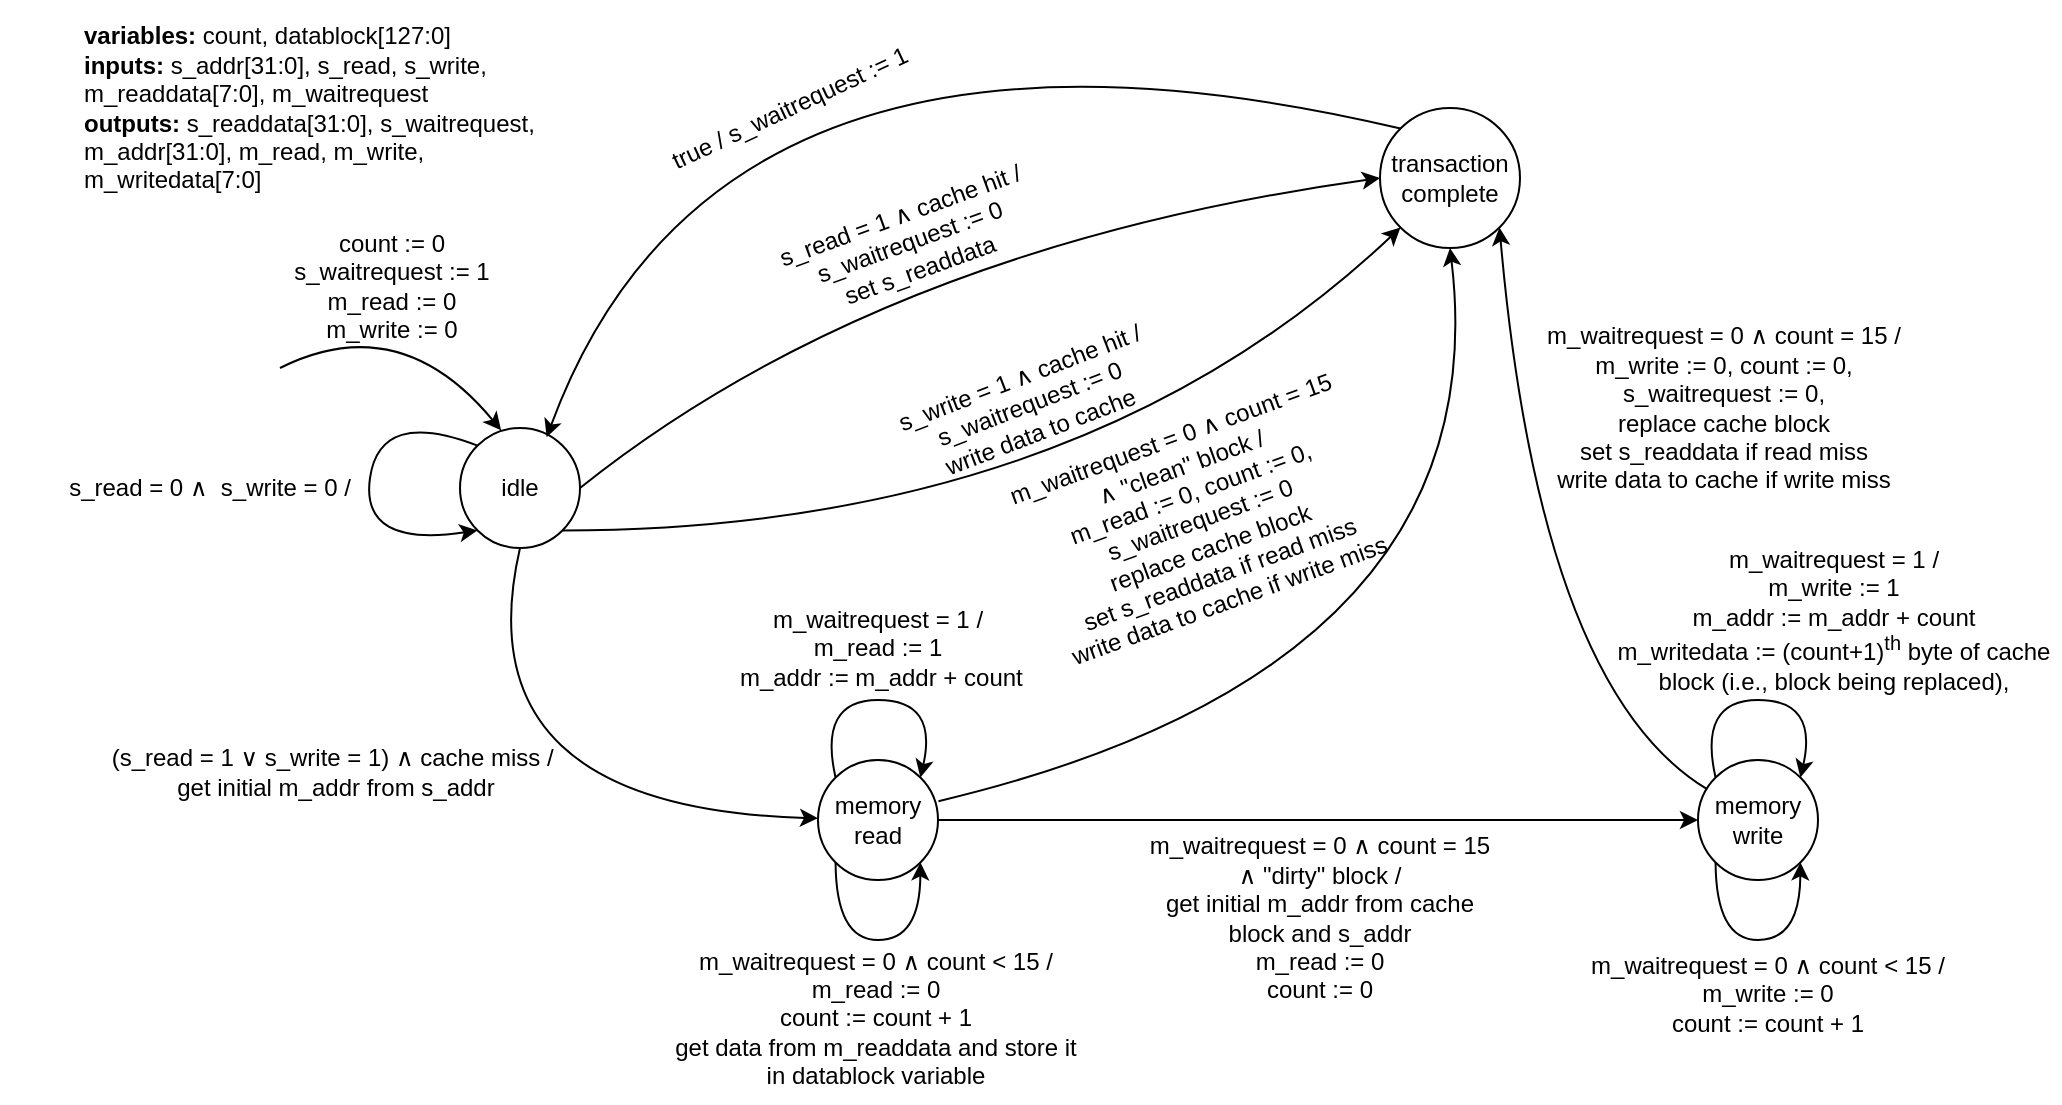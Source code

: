 <mxfile version="14.4.3" type="device"><diagram id="0pm4-nm9t4v6kCVJfS6a" name="Page-1"><mxGraphModel dx="1967" dy="670" grid="1" gridSize="10" guides="1" tooltips="1" connect="1" arrows="1" fold="1" page="1" pageScale="1" pageWidth="850" pageHeight="1100" math="0" shadow="0"><root><mxCell id="0"/><mxCell id="1" parent="0"/><mxCell id="6EuPeBcwdYZGKvglApru-1" value="idle" style="ellipse;whiteSpace=wrap;html=1;aspect=fixed;" parent="1" vertex="1"><mxGeometry x="210" y="220" width="60" height="60" as="geometry"/></mxCell><mxCell id="6EuPeBcwdYZGKvglApru-3" value="s_read = 0 ∧&amp;nbsp;&amp;nbsp;s_write = 0 /" style="text;html=1;strokeColor=none;fillColor=none;align=center;verticalAlign=middle;whiteSpace=wrap;rounded=0;" parent="1" vertex="1"><mxGeometry x="-20" y="240" width="210" height="20" as="geometry"/></mxCell><mxCell id="6EuPeBcwdYZGKvglApru-4" value="transaction complete" style="ellipse;whiteSpace=wrap;html=1;aspect=fixed;" parent="1" vertex="1"><mxGeometry x="670" y="60" width="70" height="70" as="geometry"/></mxCell><mxCell id="6EuPeBcwdYZGKvglApru-5" value="" style="endArrow=classic;html=1;exitX=1;exitY=0.5;exitDx=0;exitDy=0;entryX=0;entryY=0.5;entryDx=0;entryDy=0;curved=1;" parent="1" source="6EuPeBcwdYZGKvglApru-1" target="6EuPeBcwdYZGKvglApru-4" edge="1"><mxGeometry width="50" height="50" relative="1" as="geometry"><mxPoint x="380" y="250" as="sourcePoint"/><mxPoint x="441.265" y="208.62" as="targetPoint"/><Array as="points"><mxPoint x="420" y="130"/></Array></mxGeometry></mxCell><mxCell id="6EuPeBcwdYZGKvglApru-6" value="s_read = 1&amp;nbsp;∧ cache hit /&lt;br&gt;s_waitrequest := 0&lt;br&gt;set s_readdata" style="text;html=1;strokeColor=none;fillColor=none;align=center;verticalAlign=middle;whiteSpace=wrap;rounded=0;rotation=-20;" parent="1" vertex="1"><mxGeometry x="320" y="100" width="230" height="54" as="geometry"/></mxCell><mxCell id="6EuPeBcwdYZGKvglApru-14" value="" style="endArrow=classic;html=1;entryX=0.722;entryY=0.078;entryDx=0;entryDy=0;entryPerimeter=0;exitX=0;exitY=0;exitDx=0;exitDy=0;curved=1;" parent="1" source="6EuPeBcwdYZGKvglApru-4" target="6EuPeBcwdYZGKvglApru-1" edge="1"><mxGeometry width="50" height="50" relative="1" as="geometry"><mxPoint x="660.251" y="150.251" as="sourcePoint"/><mxPoint x="460" y="20" as="targetPoint"/><Array as="points"><mxPoint x="340" y="-10"/></Array></mxGeometry></mxCell><mxCell id="6EuPeBcwdYZGKvglApru-15" value="true / s_waitrequest := 1" style="text;html=1;strokeColor=none;fillColor=none;align=center;verticalAlign=middle;whiteSpace=wrap;rounded=0;rotation=-25;" parent="1" vertex="1"><mxGeometry x="270" y="50" width="210" height="20" as="geometry"/></mxCell><mxCell id="6EuPeBcwdYZGKvglApru-20" value="" style="endArrow=classic;html=1;exitX=1;exitY=1;exitDx=0;exitDy=0;entryX=0;entryY=1;entryDx=0;entryDy=0;curved=1;" parent="1" source="6EuPeBcwdYZGKvglApru-1" target="6EuPeBcwdYZGKvglApru-4" edge="1"><mxGeometry width="50" height="50" relative="1" as="geometry"><mxPoint x="240" y="340" as="sourcePoint"/><mxPoint x="290" y="290" as="targetPoint"/><Array as="points"><mxPoint x="520" y="271"/></Array></mxGeometry></mxCell><mxCell id="6EuPeBcwdYZGKvglApru-21" value="s_write = 1&amp;nbsp;∧ cache hit / &lt;br&gt;s_waitrequest := 0&lt;br&gt;write data to cache" style="text;html=1;strokeColor=none;fillColor=none;align=center;verticalAlign=middle;whiteSpace=wrap;rounded=0;rotation=-21;" parent="1" vertex="1"><mxGeometry x="390" y="188" width="210" height="40" as="geometry"/></mxCell><mxCell id="6EuPeBcwdYZGKvglApru-24" value="" style="endArrow=classic;html=1;exitX=0.5;exitY=1;exitDx=0;exitDy=0;curved=1;" parent="1" source="6EuPeBcwdYZGKvglApru-1" target="Mb-1lX4TM8B_9z9KyPkH-22" edge="1"><mxGeometry width="50" height="50" relative="1" as="geometry"><mxPoint x="320" y="435" as="sourcePoint"/><mxPoint x="347.322" y="337.322" as="targetPoint"/><Array as="points"><mxPoint x="210" y="410"/></Array></mxGeometry></mxCell><mxCell id="6EuPeBcwdYZGKvglApru-25" value="(s_read = 1 ∨ s_write = 1) ∧ cache miss /&amp;nbsp;&lt;br&gt;get initial m_addr from s_addr" style="text;html=1;strokeColor=none;fillColor=none;align=center;verticalAlign=middle;whiteSpace=wrap;rounded=0;rotation=0;" parent="1" vertex="1"><mxGeometry x="33" y="374" width="230" height="36" as="geometry"/></mxCell><mxCell id="6EuPeBcwdYZGKvglApru-39" value="m_waitrequest = 0 ∧ count &amp;lt; 15 /&lt;br&gt;m_read := 0&lt;br&gt;count := count + 1&lt;br&gt;get data from m_readdata and store it in datablock variable" style="text;html=1;strokeColor=none;fillColor=none;align=center;verticalAlign=middle;whiteSpace=wrap;rounded=0;" parent="1" vertex="1"><mxGeometry x="313" y="481.5" width="210" height="67" as="geometry"/></mxCell><mxCell id="6EuPeBcwdYZGKvglApru-41" value="m_waitrequest = 0 ∧ count = 15 ∧ &quot;clean&quot; block /&lt;br&gt;m_read := 0, count := 0,&lt;br&gt;s_waitrequest := 0&lt;br&gt;replace cache block&lt;br&gt;set s_readdata if read miss&lt;br&gt;write data to cache if write miss" style="text;html=1;strokeColor=none;fillColor=none;align=center;verticalAlign=middle;whiteSpace=wrap;rounded=0;rotation=-20;" parent="1" vertex="1"><mxGeometry x="490" y="205.19" width="180" height="120.81" as="geometry"/></mxCell><mxCell id="6EuPeBcwdYZGKvglApru-43" value="m_waitrequest = 1 /&lt;br&gt;m_read := 1&lt;br&gt;&amp;nbsp;m_addr := m_addr + count" style="text;html=1;strokeColor=none;fillColor=none;align=center;verticalAlign=middle;whiteSpace=wrap;rounded=0;" parent="1" vertex="1"><mxGeometry x="314" y="292" width="210" height="76" as="geometry"/></mxCell><mxCell id="Mb-1lX4TM8B_9z9KyPkH-3" value="" style="endArrow=classic;html=1;curved=1;exitX=0;exitY=0;exitDx=0;exitDy=0;entryX=0;entryY=1;entryDx=0;entryDy=0;" parent="1" source="6EuPeBcwdYZGKvglApru-1" target="6EuPeBcwdYZGKvglApru-1" edge="1"><mxGeometry width="50" height="50" relative="1" as="geometry"><mxPoint x="150" y="210" as="sourcePoint"/><mxPoint x="120" y="280" as="targetPoint"/><Array as="points"><mxPoint x="170" y="210"/><mxPoint x="160" y="280"/></Array></mxGeometry></mxCell><mxCell id="Mb-1lX4TM8B_9z9KyPkH-7" value="" style="endArrow=classic;html=1;curved=1;exitX=0;exitY=1;exitDx=0;exitDy=0;entryX=1;entryY=1;entryDx=0;entryDy=0;" parent="1" source="Mb-1lX4TM8B_9z9KyPkH-22" target="Mb-1lX4TM8B_9z9KyPkH-22" edge="1"><mxGeometry width="50" height="50" relative="1" as="geometry"><mxPoint x="436.322" y="378.678" as="sourcePoint"/><mxPoint x="471.678" y="378.678" as="targetPoint"/><Array as="points"><mxPoint x="398" y="476"/><mxPoint x="440" y="476"/></Array></mxGeometry></mxCell><mxCell id="Mb-1lX4TM8B_9z9KyPkH-20" value="" style="endArrow=classic;html=1;entryX=0.343;entryY=0.02;entryDx=0;entryDy=0;curved=1;entryPerimeter=0;" parent="1" target="6EuPeBcwdYZGKvglApru-1" edge="1"><mxGeometry width="50" height="50" relative="1" as="geometry"><mxPoint x="120" y="190" as="sourcePoint"/><mxPoint x="460" y="120" as="targetPoint"/><Array as="points"><mxPoint x="180" y="160"/></Array></mxGeometry></mxCell><mxCell id="Mb-1lX4TM8B_9z9KyPkH-21" value="count := 0&lt;br&gt;&lt;span style=&quot;text-align: left&quot;&gt;s_waitrequest := 1&lt;br&gt;m_read := 0&lt;br&gt;m_write := 0&lt;br&gt;&lt;/span&gt;" style="text;html=1;strokeColor=none;fillColor=none;align=center;verticalAlign=middle;whiteSpace=wrap;rounded=0;" parent="1" vertex="1"><mxGeometry x="71" y="120" width="210" height="57" as="geometry"/></mxCell><mxCell id="Mb-1lX4TM8B_9z9KyPkH-22" value="memory&lt;br&gt;read" style="ellipse;whiteSpace=wrap;html=1;aspect=fixed;" parent="1" vertex="1"><mxGeometry x="389" y="386" width="60" height="60" as="geometry"/></mxCell><mxCell id="Mb-1lX4TM8B_9z9KyPkH-29" style="edgeStyle=orthogonalEdgeStyle;curved=1;orthogonalLoop=1;jettySize=auto;html=1;exitX=0.5;exitY=1;exitDx=0;exitDy=0;" parent="1" source="6EuPeBcwdYZGKvglApru-39" target="6EuPeBcwdYZGKvglApru-39" edge="1"><mxGeometry relative="1" as="geometry"/></mxCell><mxCell id="Mb-1lX4TM8B_9z9KyPkH-30" value="" style="endArrow=classic;html=1;curved=1;exitX=0;exitY=0;exitDx=0;exitDy=0;entryX=1;entryY=0;entryDx=0;entryDy=0;" parent="1" source="Mb-1lX4TM8B_9z9KyPkH-22" target="Mb-1lX4TM8B_9z9KyPkH-22" edge="1"><mxGeometry width="50" height="50" relative="1" as="geometry"><mxPoint x="407.787" y="358.213" as="sourcePoint"/><mxPoint x="450.213" y="358.213" as="targetPoint"/><Array as="points"><mxPoint x="389" y="356"/><mxPoint x="449" y="356"/></Array></mxGeometry></mxCell><mxCell id="Mb-1lX4TM8B_9z9KyPkH-31" value="" style="endArrow=classic;html=1;exitX=1.004;exitY=0.343;exitDx=0;exitDy=0;entryX=0.5;entryY=1;entryDx=0;entryDy=0;curved=1;exitPerimeter=0;" parent="1" source="Mb-1lX4TM8B_9z9KyPkH-22" target="6EuPeBcwdYZGKvglApru-4" edge="1"><mxGeometry width="50" height="50" relative="1" as="geometry"><mxPoint x="520" y="260" as="sourcePoint"/><mxPoint x="760" y="240" as="targetPoint"/><Array as="points"><mxPoint x="730" y="340"/></Array></mxGeometry></mxCell><mxCell id="Mb-1lX4TM8B_9z9KyPkH-36" style="edgeStyle=orthogonalEdgeStyle;curved=1;orthogonalLoop=1;jettySize=auto;html=1;exitX=0.5;exitY=1;exitDx=0;exitDy=0;" parent="1" edge="1"><mxGeometry relative="1" as="geometry"><mxPoint x="406" y="35" as="sourcePoint"/><mxPoint x="406" y="35" as="targetPoint"/></mxGeometry></mxCell><mxCell id="Mb-1lX4TM8B_9z9KyPkH-48" value="" style="endArrow=classic;html=1;entryX=0;entryY=0.5;entryDx=0;entryDy=0;exitX=1;exitY=0.5;exitDx=0;exitDy=0;" parent="1" source="Mb-1lX4TM8B_9z9KyPkH-22" target="Mb-1lX4TM8B_9z9KyPkH-58" edge="1"><mxGeometry width="50" height="50" relative="1" as="geometry"><mxPoint x="510" y="428" as="sourcePoint"/><mxPoint x="720" y="420" as="targetPoint"/></mxGeometry></mxCell><mxCell id="Mb-1lX4TM8B_9z9KyPkH-54" value="m_waitrequest = 0 ∧ count = 15 ∧ &quot;dirty&quot; block /&lt;br&gt;get initial m_addr from cache block and s_addr&lt;br&gt;m_read := 0&lt;br&gt;count := 0" style="text;html=1;strokeColor=none;fillColor=none;align=center;verticalAlign=middle;whiteSpace=wrap;rounded=0;rotation=0;" parent="1" vertex="1"><mxGeometry x="550" y="423" width="180" height="84" as="geometry"/></mxCell><mxCell id="Mb-1lX4TM8B_9z9KyPkH-55" value="m_waitrequest = 0 ∧ count &amp;lt; 15 /&lt;br&gt;m_write := 0&lt;br&gt;count := count + 1" style="text;html=1;strokeColor=none;fillColor=none;align=center;verticalAlign=middle;whiteSpace=wrap;rounded=0;" parent="1" vertex="1"><mxGeometry x="761" y="472.5" width="206" height="60" as="geometry"/></mxCell><mxCell id="Mb-1lX4TM8B_9z9KyPkH-56" value="m_waitrequest = 1 /&lt;br&gt;m_write := 1&lt;br&gt;m_addr := m_addr + count&lt;br&gt;m_writedata := (count+1)&lt;sup&gt;th&lt;/sup&gt; byte of cache block (i.e., block being replaced)," style="text;html=1;strokeColor=none;fillColor=none;align=center;verticalAlign=middle;whiteSpace=wrap;rounded=0;" parent="1" vertex="1"><mxGeometry x="784" y="276" width="226" height="79" as="geometry"/></mxCell><mxCell id="Mb-1lX4TM8B_9z9KyPkH-57" value="" style="endArrow=classic;html=1;curved=1;exitX=0;exitY=1;exitDx=0;exitDy=0;entryX=1;entryY=1;entryDx=0;entryDy=0;" parent="1" source="Mb-1lX4TM8B_9z9KyPkH-58" target="Mb-1lX4TM8B_9z9KyPkH-58" edge="1"><mxGeometry width="50" height="50" relative="1" as="geometry"><mxPoint x="876.322" y="378.678" as="sourcePoint"/><mxPoint x="911.678" y="378.678" as="targetPoint"/><Array as="points"><mxPoint x="838" y="476"/><mxPoint x="880" y="476"/></Array></mxGeometry></mxCell><mxCell id="Mb-1lX4TM8B_9z9KyPkH-58" value="memory&lt;br&gt;write" style="ellipse;whiteSpace=wrap;html=1;aspect=fixed;" parent="1" vertex="1"><mxGeometry x="829" y="386" width="60" height="60" as="geometry"/></mxCell><mxCell id="Mb-1lX4TM8B_9z9KyPkH-59" style="edgeStyle=orthogonalEdgeStyle;curved=1;orthogonalLoop=1;jettySize=auto;html=1;exitX=0.5;exitY=1;exitDx=0;exitDy=0;" parent="1" source="Mb-1lX4TM8B_9z9KyPkH-55" target="Mb-1lX4TM8B_9z9KyPkH-55" edge="1"><mxGeometry relative="1" as="geometry"/></mxCell><mxCell id="Mb-1lX4TM8B_9z9KyPkH-60" value="" style="endArrow=classic;html=1;curved=1;exitX=0;exitY=0;exitDx=0;exitDy=0;entryX=1;entryY=0;entryDx=0;entryDy=0;" parent="1" source="Mb-1lX4TM8B_9z9KyPkH-58" target="Mb-1lX4TM8B_9z9KyPkH-58" edge="1"><mxGeometry width="50" height="50" relative="1" as="geometry"><mxPoint x="847.787" y="358.213" as="sourcePoint"/><mxPoint x="890.213" y="358.213" as="targetPoint"/><Array as="points"><mxPoint x="829" y="356"/><mxPoint x="889" y="356"/></Array></mxGeometry></mxCell><mxCell id="Mb-1lX4TM8B_9z9KyPkH-61" value="" style="endArrow=classic;html=1;entryX=1;entryY=1;entryDx=0;entryDy=0;curved=1;" parent="1" source="Mb-1lX4TM8B_9z9KyPkH-58" target="6EuPeBcwdYZGKvglApru-4" edge="1"><mxGeometry width="50" height="50" relative="1" as="geometry"><mxPoint x="750" y="270" as="sourcePoint"/><mxPoint x="925.76" y="69.42" as="targetPoint"/><Array as="points"><mxPoint x="750" y="350"/></Array></mxGeometry></mxCell><mxCell id="Mb-1lX4TM8B_9z9KyPkH-64" value="m_waitrequest = 0 ∧ count = 15 /&lt;br&gt;m_write := 0, count := 0, s_waitrequest := 0,&lt;br&gt;replace cache block&lt;br&gt;set s_readdata if read miss&lt;br&gt;write data to cache if write miss" style="text;html=1;strokeColor=none;fillColor=none;align=center;verticalAlign=middle;whiteSpace=wrap;rounded=0;rotation=0;" parent="1" vertex="1"><mxGeometry x="752" y="160" width="180" height="100" as="geometry"/></mxCell><mxCell id="Mb-1lX4TM8B_9z9KyPkH-65" style="edgeStyle=orthogonalEdgeStyle;curved=1;orthogonalLoop=1;jettySize=auto;html=1;exitX=0.5;exitY=1;exitDx=0;exitDy=0;" parent="1" source="Mb-1lX4TM8B_9z9KyPkH-21" target="Mb-1lX4TM8B_9z9KyPkH-21" edge="1"><mxGeometry relative="1" as="geometry"/></mxCell><mxCell id="pbWhp7gt_3d2vr1jxaEt-1" value="&lt;b&gt;variables:&lt;/b&gt;&amp;nbsp;count, datablock[127:0]&lt;b&gt;&lt;br&gt;inputs: &lt;/b&gt;s_addr[31:0],&amp;nbsp;s_read, s_write, m_readdata[7:0], m_waitrequest&lt;br&gt;&lt;b&gt;outputs: &lt;/b&gt;s_readdata[31:0],&lt;b&gt;&amp;nbsp;&lt;/b&gt;s_waitrequest, m_addr[31:0], m_read, m_write, m_writedata[7:0]" style="text;html=1;strokeColor=none;fillColor=none;align=left;verticalAlign=middle;whiteSpace=wrap;rounded=0;" parent="1" vertex="1"><mxGeometry x="20" y="30" width="230" height="60" as="geometry"/></mxCell></root></mxGraphModel></diagram></mxfile>